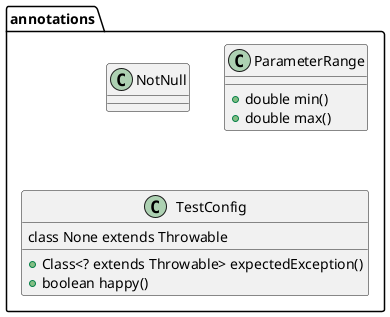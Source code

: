 @startuml

package annotations {
    class NotNull {
    }

    class ParameterRange {
        +double min()
        +double max()
    }

    class TestConfig {
        +Class<? extends Throwable> expectedException()
        +boolean happy()

        class None extends Throwable
    }
}

@enduml
